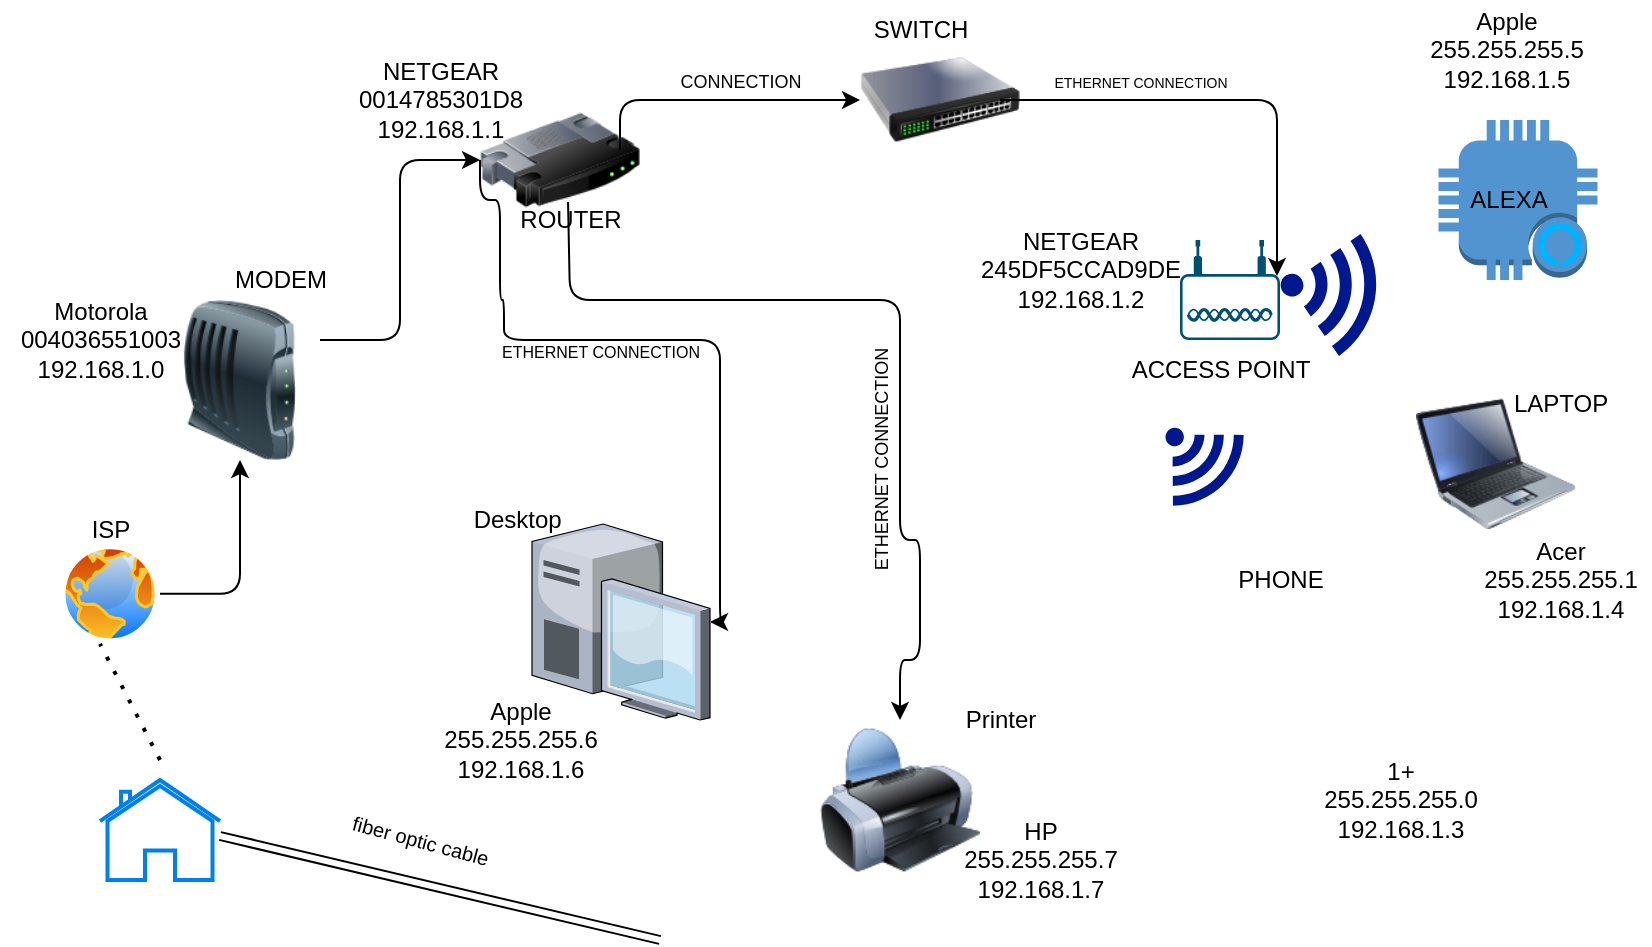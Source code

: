 <mxfile version="14.6.6" type="github">
  <diagram id="xlo8GDSGNubSKItLy62D" name="Page-1">
    <mxGraphModel dx="855" dy="526" grid="1" gridSize="10" guides="1" tooltips="1" connect="1" arrows="1" fold="1" page="1" pageScale="1" pageWidth="850" pageHeight="1100" math="0" shadow="0">
      <root>
        <mxCell id="0" />
        <mxCell id="1" parent="0" />
        <mxCell id="_9nAamdEMPKrEvPj0qOe-1" value="" style="aspect=fixed;perimeter=ellipsePerimeter;html=1;align=center;shadow=0;dashed=0;spacingTop=3;image;image=img/lib/active_directory/internet_globe.svg;" parent="1" vertex="1">
          <mxGeometry x="40" y="361.9" width="50" height="50" as="geometry" />
        </mxCell>
        <mxCell id="_9nAamdEMPKrEvPj0qOe-2" value="" style="image;html=1;image=img/lib/clip_art/networking/Modem_128x128.png" parent="1" vertex="1">
          <mxGeometry x="90" y="240" width="80" height="80" as="geometry" />
        </mxCell>
        <mxCell id="_9nAamdEMPKrEvPj0qOe-3" value="" style="image;html=1;image=img/lib/clip_art/networking/Router_128x128.png;rotation=0;labelBorderColor=none;" parent="1" vertex="1">
          <mxGeometry x="250" y="130" width="80" height="80" as="geometry" />
        </mxCell>
        <mxCell id="_9nAamdEMPKrEvPj0qOe-4" value="" style="image;html=1;image=img/lib/clip_art/networking/Switch_128x128.png" parent="1" vertex="1">
          <mxGeometry x="440" y="100" width="80" height="80" as="geometry" />
        </mxCell>
        <mxCell id="_9nAamdEMPKrEvPj0qOe-5" value="" style="image;html=1;image=img/lib/clip_art/computers/Laptop_128x128.png" parent="1" vertex="1">
          <mxGeometry x="718" y="281.9" width="80" height="80" as="geometry" />
        </mxCell>
        <mxCell id="_9nAamdEMPKrEvPj0qOe-6" value="" style="shape=image;html=1;verticalAlign=top;verticalLabelPosition=bottom;labelBackgroundColor=#ffffff;imageAspect=0;aspect=fixed;image=https://cdn0.iconfinder.com/data/icons/devices-42/512/android_phone-128.png" parent="1" vertex="1">
          <mxGeometry x="641" y="376" width="98" height="98" as="geometry" />
        </mxCell>
        <mxCell id="_9nAamdEMPKrEvPj0qOe-7" value="" style="image;html=1;image=img/lib/clip_art/computers/Printer_128x128.png" parent="1" vertex="1">
          <mxGeometry x="420" y="450" width="80" height="80" as="geometry" />
        </mxCell>
        <mxCell id="_9nAamdEMPKrEvPj0qOe-8" value="" style="verticalLabelPosition=bottom;aspect=fixed;html=1;verticalAlign=top;strokeColor=none;align=center;outlineConnect=0;shape=mxgraph.citrix.desktop;" parent="1" vertex="1">
          <mxGeometry x="276" y="352" width="89" height="98" as="geometry" />
        </mxCell>
        <mxCell id="_9nAamdEMPKrEvPj0qOe-9" value="" style="outlineConnect=0;dashed=0;verticalLabelPosition=bottom;verticalAlign=top;align=center;html=1;shape=mxgraph.aws3.alexa_enabled_device;fillColor=#5294CF;gradientColor=none;" parent="1" vertex="1">
          <mxGeometry x="729.25" y="150" width="79.5" height="80" as="geometry" />
        </mxCell>
        <mxCell id="_9nAamdEMPKrEvPj0qOe-10" value="ROUTER&lt;br&gt;" style="text;html=1;align=center;verticalAlign=middle;resizable=0;points=[];autosize=1;strokeColor=none;" parent="1" vertex="1">
          <mxGeometry x="260" y="190" width="70" height="20" as="geometry" />
        </mxCell>
        <mxCell id="_9nAamdEMPKrEvPj0qOe-11" value="SWITCH" style="text;html=1;align=center;verticalAlign=middle;resizable=0;points=[];autosize=1;strokeColor=none;" parent="1" vertex="1">
          <mxGeometry x="440" y="95" width="60" height="20" as="geometry" />
        </mxCell>
        <mxCell id="_9nAamdEMPKrEvPj0qOe-12" value="MODEM" style="text;html=1;align=center;verticalAlign=middle;resizable=0;points=[];autosize=1;strokeColor=none;" parent="1" vertex="1">
          <mxGeometry x="120" y="220" width="60" height="20" as="geometry" />
        </mxCell>
        <mxCell id="_9nAamdEMPKrEvPj0qOe-13" value="ISP" style="text;html=1;align=center;verticalAlign=middle;resizable=0;points=[];autosize=1;strokeColor=none;" parent="1" vertex="1">
          <mxGeometry x="50" y="345" width="30" height="20" as="geometry" />
        </mxCell>
        <mxCell id="_9nAamdEMPKrEvPj0qOe-14" value="LAPTOP" style="text;html=1;align=center;verticalAlign=middle;resizable=0;points=[];autosize=1;strokeColor=none;" parent="1" vertex="1">
          <mxGeometry x="760" y="281.9" width="60" height="20" as="geometry" />
        </mxCell>
        <mxCell id="_9nAamdEMPKrEvPj0qOe-15" value="ALEXA" style="text;html=1;align=center;verticalAlign=middle;resizable=0;points=[];autosize=1;strokeColor=none;" parent="1" vertex="1">
          <mxGeometry x="739" y="180" width="50" height="20" as="geometry" />
        </mxCell>
        <mxCell id="_9nAamdEMPKrEvPj0qOe-16" value="" style="points=[[0.03,0.36,0],[0.18,0,0],[0.5,0.34,0],[0.82,0,0],[0.97,0.36,0],[1,0.67,0],[0.975,0.975,0],[0.5,1,0],[0.025,0.975,0],[0,0.67,0]];verticalLabelPosition=bottom;html=1;verticalAlign=top;aspect=fixed;align=center;pointerEvents=1;shape=mxgraph.cisco19.wireless_access_point;fillColor=#005073;strokeColor=none;" parent="1" vertex="1">
          <mxGeometry x="600" y="210" width="50" height="50" as="geometry" />
        </mxCell>
        <mxCell id="_9nAamdEMPKrEvPj0qOe-19" value="ACCESS POINT" style="text;html=1;align=center;verticalAlign=middle;resizable=0;points=[];autosize=1;strokeColor=none;" parent="1" vertex="1">
          <mxGeometry x="570" y="265" width="100" height="20" as="geometry" />
        </mxCell>
        <mxCell id="_9nAamdEMPKrEvPj0qOe-21" value="" style="aspect=fixed;pointerEvents=1;shadow=0;dashed=0;html=1;strokeColor=none;labelPosition=center;verticalLabelPosition=bottom;verticalAlign=top;align=center;fillColor=#00188D;shape=mxgraph.mscae.enterprise.wireless_connection;rotation=10;" parent="1" vertex="1">
          <mxGeometry x="650" y="205" width="52" height="61.9" as="geometry" />
        </mxCell>
        <mxCell id="_9nAamdEMPKrEvPj0qOe-22" value="PHONE&lt;br&gt;" style="text;html=1;align=center;verticalAlign=middle;resizable=0;points=[];autosize=1;strokeColor=none;" parent="1" vertex="1">
          <mxGeometry x="620" y="370" width="60" height="20" as="geometry" />
        </mxCell>
        <mxCell id="_9nAamdEMPKrEvPj0qOe-23" value="" style="aspect=fixed;pointerEvents=1;shadow=0;dashed=0;html=1;strokeColor=none;labelPosition=center;verticalLabelPosition=bottom;verticalAlign=top;align=center;fillColor=#00188D;shape=mxgraph.mscae.enterprise.wireless_connection;rotation=45;" parent="1" vertex="1">
          <mxGeometry x="588" y="295" width="42" height="50" as="geometry" />
        </mxCell>
        <mxCell id="_9nAamdEMPKrEvPj0qOe-31" value="" style="edgeStyle=segmentEdgeStyle;endArrow=classic;html=1;exitX=0.486;exitY=0.05;exitDx=0;exitDy=0;exitPerimeter=0;" parent="1" source="_9nAamdEMPKrEvPj0qOe-10" target="_9nAamdEMPKrEvPj0qOe-7" edge="1">
          <mxGeometry width="50" height="50" relative="1" as="geometry">
            <mxPoint x="500" y="150" as="sourcePoint" />
            <mxPoint x="500" y="420" as="targetPoint" />
            <Array as="points">
              <mxPoint x="295" y="240" />
              <mxPoint x="460" y="240" />
              <mxPoint x="460" y="360" />
              <mxPoint x="470" y="360" />
              <mxPoint x="470" y="420" />
              <mxPoint x="460" y="420" />
            </Array>
          </mxGeometry>
        </mxCell>
        <mxCell id="_9nAamdEMPKrEvPj0qOe-33" value="" style="edgeStyle=segmentEdgeStyle;endArrow=classic;html=1;exitX=0;exitY=0.5;exitDx=0;exitDy=0;" parent="1" source="_9nAamdEMPKrEvPj0qOe-3" target="_9nAamdEMPKrEvPj0qOe-8" edge="1">
          <mxGeometry width="50" height="50" relative="1" as="geometry">
            <mxPoint x="220" y="190" as="sourcePoint" />
            <mxPoint x="530" y="100" as="targetPoint" />
            <Array as="points">
              <mxPoint x="250" y="190" />
              <mxPoint x="260" y="190" />
              <mxPoint x="260" y="240" />
              <mxPoint x="262" y="240" />
              <mxPoint x="262" y="260" />
              <mxPoint x="370" y="260" />
              <mxPoint x="370" y="401" />
            </Array>
          </mxGeometry>
        </mxCell>
        <mxCell id="_9nAamdEMPKrEvPj0qOe-35" value="" style="edgeStyle=segmentEdgeStyle;endArrow=classic;html=1;entryX=0.97;entryY=0.36;entryDx=0;entryDy=0;entryPerimeter=0;" parent="1" target="_9nAamdEMPKrEvPj0qOe-16" edge="1">
          <mxGeometry width="50" height="50" relative="1" as="geometry">
            <mxPoint x="510" y="140" as="sourcePoint" />
            <mxPoint x="560" y="90" as="targetPoint" />
          </mxGeometry>
        </mxCell>
        <mxCell id="_9nAamdEMPKrEvPj0qOe-36" value="&lt;font style=&quot;font-size: 8px&quot;&gt;ETHERNET CONNECTION&lt;/font&gt;" style="text;html=1;align=center;verticalAlign=middle;resizable=0;points=[];autosize=1;strokeColor=none;" parent="1" vertex="1">
          <mxGeometry x="255" y="255" width="110" height="20" as="geometry" />
        </mxCell>
        <mxCell id="_9nAamdEMPKrEvPj0qOe-37" value="&lt;font style=&quot;font-size: 9px&quot;&gt;ETHERNET CONNECTION&lt;/font&gt;" style="text;html=1;align=center;verticalAlign=middle;resizable=0;points=[];autosize=1;strokeColor=none;rotation=-90;" parent="1" vertex="1">
          <mxGeometry x="385" y="310" width="130" height="20" as="geometry" />
        </mxCell>
        <mxCell id="_9nAamdEMPKrEvPj0qOe-38" value="&lt;font style=&quot;font-size: 7px&quot;&gt;ETHERNET CONNECTION&lt;/font&gt;" style="text;html=1;align=center;verticalAlign=middle;resizable=0;points=[];autosize=1;strokeColor=none;" parent="1" vertex="1">
          <mxGeometry x="530" y="120" width="100" height="20" as="geometry" />
        </mxCell>
        <mxCell id="_9nAamdEMPKrEvPj0qOe-39" value="" style="edgeStyle=segmentEdgeStyle;endArrow=classic;html=1;" parent="1" target="_9nAamdEMPKrEvPj0qOe-4" edge="1">
          <mxGeometry width="50" height="50" relative="1" as="geometry">
            <mxPoint x="320" y="165" as="sourcePoint" />
            <mxPoint x="370" y="115" as="targetPoint" />
            <Array as="points">
              <mxPoint x="450" y="140" />
              <mxPoint x="450" y="140" />
            </Array>
          </mxGeometry>
        </mxCell>
        <mxCell id="_9nAamdEMPKrEvPj0qOe-40" value="&lt;font style=&quot;font-size: 9px&quot;&gt;CONNECTION&lt;/font&gt;&lt;br&gt;" style="text;html=1;align=center;verticalAlign=middle;resizable=0;points=[];autosize=1;strokeColor=none;" parent="1" vertex="1">
          <mxGeometry x="340" y="120" width="80" height="20" as="geometry" />
        </mxCell>
        <mxCell id="_9nAamdEMPKrEvPj0qOe-41" value="" style="edgeStyle=segmentEdgeStyle;endArrow=classic;html=1;exitX=1;exitY=0.5;exitDx=0;exitDy=0;" parent="1" source="_9nAamdEMPKrEvPj0qOe-1" target="_9nAamdEMPKrEvPj0qOe-2" edge="1">
          <mxGeometry width="50" height="50" relative="1" as="geometry">
            <mxPoint x="40" y="370" as="sourcePoint" />
            <mxPoint x="90" y="320" as="targetPoint" />
          </mxGeometry>
        </mxCell>
        <mxCell id="_9nAamdEMPKrEvPj0qOe-42" value="" style="edgeStyle=elbowEdgeStyle;elbow=horizontal;endArrow=classic;html=1;exitX=1;exitY=0.25;exitDx=0;exitDy=0;" parent="1" source="_9nAamdEMPKrEvPj0qOe-2" target="_9nAamdEMPKrEvPj0qOe-3" edge="1">
          <mxGeometry width="50" height="50" relative="1" as="geometry">
            <mxPoint x="130" y="205" as="sourcePoint" />
            <mxPoint x="180" y="155" as="targetPoint" />
          </mxGeometry>
        </mxCell>
        <mxCell id="_9nAamdEMPKrEvPj0qOe-43" value="" style="html=1;verticalLabelPosition=bottom;align=center;labelBackgroundColor=#ffffff;verticalAlign=top;strokeWidth=2;strokeColor=#0080F0;shadow=0;dashed=0;shape=mxgraph.ios7.icons.home;" parent="1" vertex="1">
          <mxGeometry x="60" y="480" width="60" height="50" as="geometry" />
        </mxCell>
        <mxCell id="_9nAamdEMPKrEvPj0qOe-44" value="" style="shape=link;html=1;exitX=1;exitY=0.56;exitDx=0;exitDy=0;exitPerimeter=0;" parent="1" source="_9nAamdEMPKrEvPj0qOe-43" edge="1">
          <mxGeometry width="100" relative="1" as="geometry">
            <mxPoint x="210" y="530" as="sourcePoint" />
            <mxPoint x="340" y="560" as="targetPoint" />
          </mxGeometry>
        </mxCell>
        <mxCell id="_9nAamdEMPKrEvPj0qOe-45" value="&lt;font style=&quot;font-size: 10px&quot;&gt;fiber optic cable&lt;/font&gt;" style="text;html=1;align=center;verticalAlign=middle;resizable=0;points=[];autosize=1;strokeColor=none;rotation=15;" parent="1" vertex="1">
          <mxGeometry x="175" y="500" width="90" height="20" as="geometry" />
        </mxCell>
        <mxCell id="_9nAamdEMPKrEvPj0qOe-47" value="" style="endArrow=none;dashed=1;html=1;dashPattern=1 3;strokeWidth=2;" parent="1" edge="1">
          <mxGeometry width="50" height="50" relative="1" as="geometry">
            <mxPoint x="90" y="470" as="sourcePoint" />
            <mxPoint x="60" y="411.9" as="targetPoint" />
          </mxGeometry>
        </mxCell>
        <mxCell id="_9nAamdEMPKrEvPj0qOe-48" value="Motorola&lt;br&gt;004036551003&lt;br&gt;192.168.1.0" style="text;html=1;align=center;verticalAlign=middle;resizable=0;points=[];autosize=1;strokeColor=none;" parent="1" vertex="1">
          <mxGeometry x="10" y="235" width="100" height="50" as="geometry" />
        </mxCell>
        <mxCell id="_9nAamdEMPKrEvPj0qOe-49" value="NETGEAR&lt;br&gt;0014785301D8&lt;br&gt;192.168.1.1" style="text;html=1;align=center;verticalAlign=middle;resizable=0;points=[];autosize=1;strokeColor=none;" parent="1" vertex="1">
          <mxGeometry x="180" y="115" width="100" height="50" as="geometry" />
        </mxCell>
        <mxCell id="_9nAamdEMPKrEvPj0qOe-50" value="NETGEAR&lt;br&gt;245DF5CCAD9DE&lt;br&gt;192.168.1.2" style="text;html=1;align=center;verticalAlign=middle;resizable=0;points=[];autosize=1;strokeColor=none;" parent="1" vertex="1">
          <mxGeometry x="490" y="200" width="120" height="50" as="geometry" />
        </mxCell>
        <mxCell id="H1lxb03ezg0agEMoxU-L-1" value="1+&lt;br&gt;255.255.255.0&lt;br&gt;192.168.1.3" style="text;html=1;align=center;verticalAlign=middle;resizable=0;points=[];autosize=1;strokeColor=none;" vertex="1" parent="1">
          <mxGeometry x="665" y="465" width="90" height="50" as="geometry" />
        </mxCell>
        <mxCell id="H1lxb03ezg0agEMoxU-L-2" value="Acer&lt;br&gt;255.255.255.1&lt;br&gt;192.168.1.4" style="text;html=1;align=center;verticalAlign=middle;resizable=0;points=[];autosize=1;strokeColor=none;" vertex="1" parent="1">
          <mxGeometry x="745" y="355" width="90" height="50" as="geometry" />
        </mxCell>
        <mxCell id="H1lxb03ezg0agEMoxU-L-3" value="Apple&lt;br&gt;255.255.255.5&lt;br&gt;192.168.1.5" style="text;html=1;align=center;verticalAlign=middle;resizable=0;points=[];autosize=1;strokeColor=none;" vertex="1" parent="1">
          <mxGeometry x="718" y="90" width="90" height="50" as="geometry" />
        </mxCell>
        <mxCell id="H1lxb03ezg0agEMoxU-L-4" value="Printer" style="text;html=1;align=center;verticalAlign=middle;resizable=0;points=[];autosize=1;strokeColor=none;" vertex="1" parent="1">
          <mxGeometry x="485" y="440" width="50" height="20" as="geometry" />
        </mxCell>
        <mxCell id="H1lxb03ezg0agEMoxU-L-5" value="Desktop&amp;nbsp;" style="text;html=1;align=center;verticalAlign=middle;resizable=0;points=[];autosize=1;strokeColor=none;" vertex="1" parent="1">
          <mxGeometry x="240" y="340" width="60" height="20" as="geometry" />
        </mxCell>
        <mxCell id="H1lxb03ezg0agEMoxU-L-6" value="Apple&lt;br&gt;255.255.255.6&lt;br&gt;192.168.1.6" style="text;html=1;align=center;verticalAlign=middle;resizable=0;points=[];autosize=1;strokeColor=none;" vertex="1" parent="1">
          <mxGeometry x="225" y="435" width="90" height="50" as="geometry" />
        </mxCell>
        <mxCell id="H1lxb03ezg0agEMoxU-L-7" value="HP&lt;br&gt;255.255.255.7&lt;br&gt;192.168.1.7" style="text;html=1;align=center;verticalAlign=middle;resizable=0;points=[];autosize=1;strokeColor=none;" vertex="1" parent="1">
          <mxGeometry x="485" y="495" width="90" height="50" as="geometry" />
        </mxCell>
      </root>
    </mxGraphModel>
  </diagram>
</mxfile>
